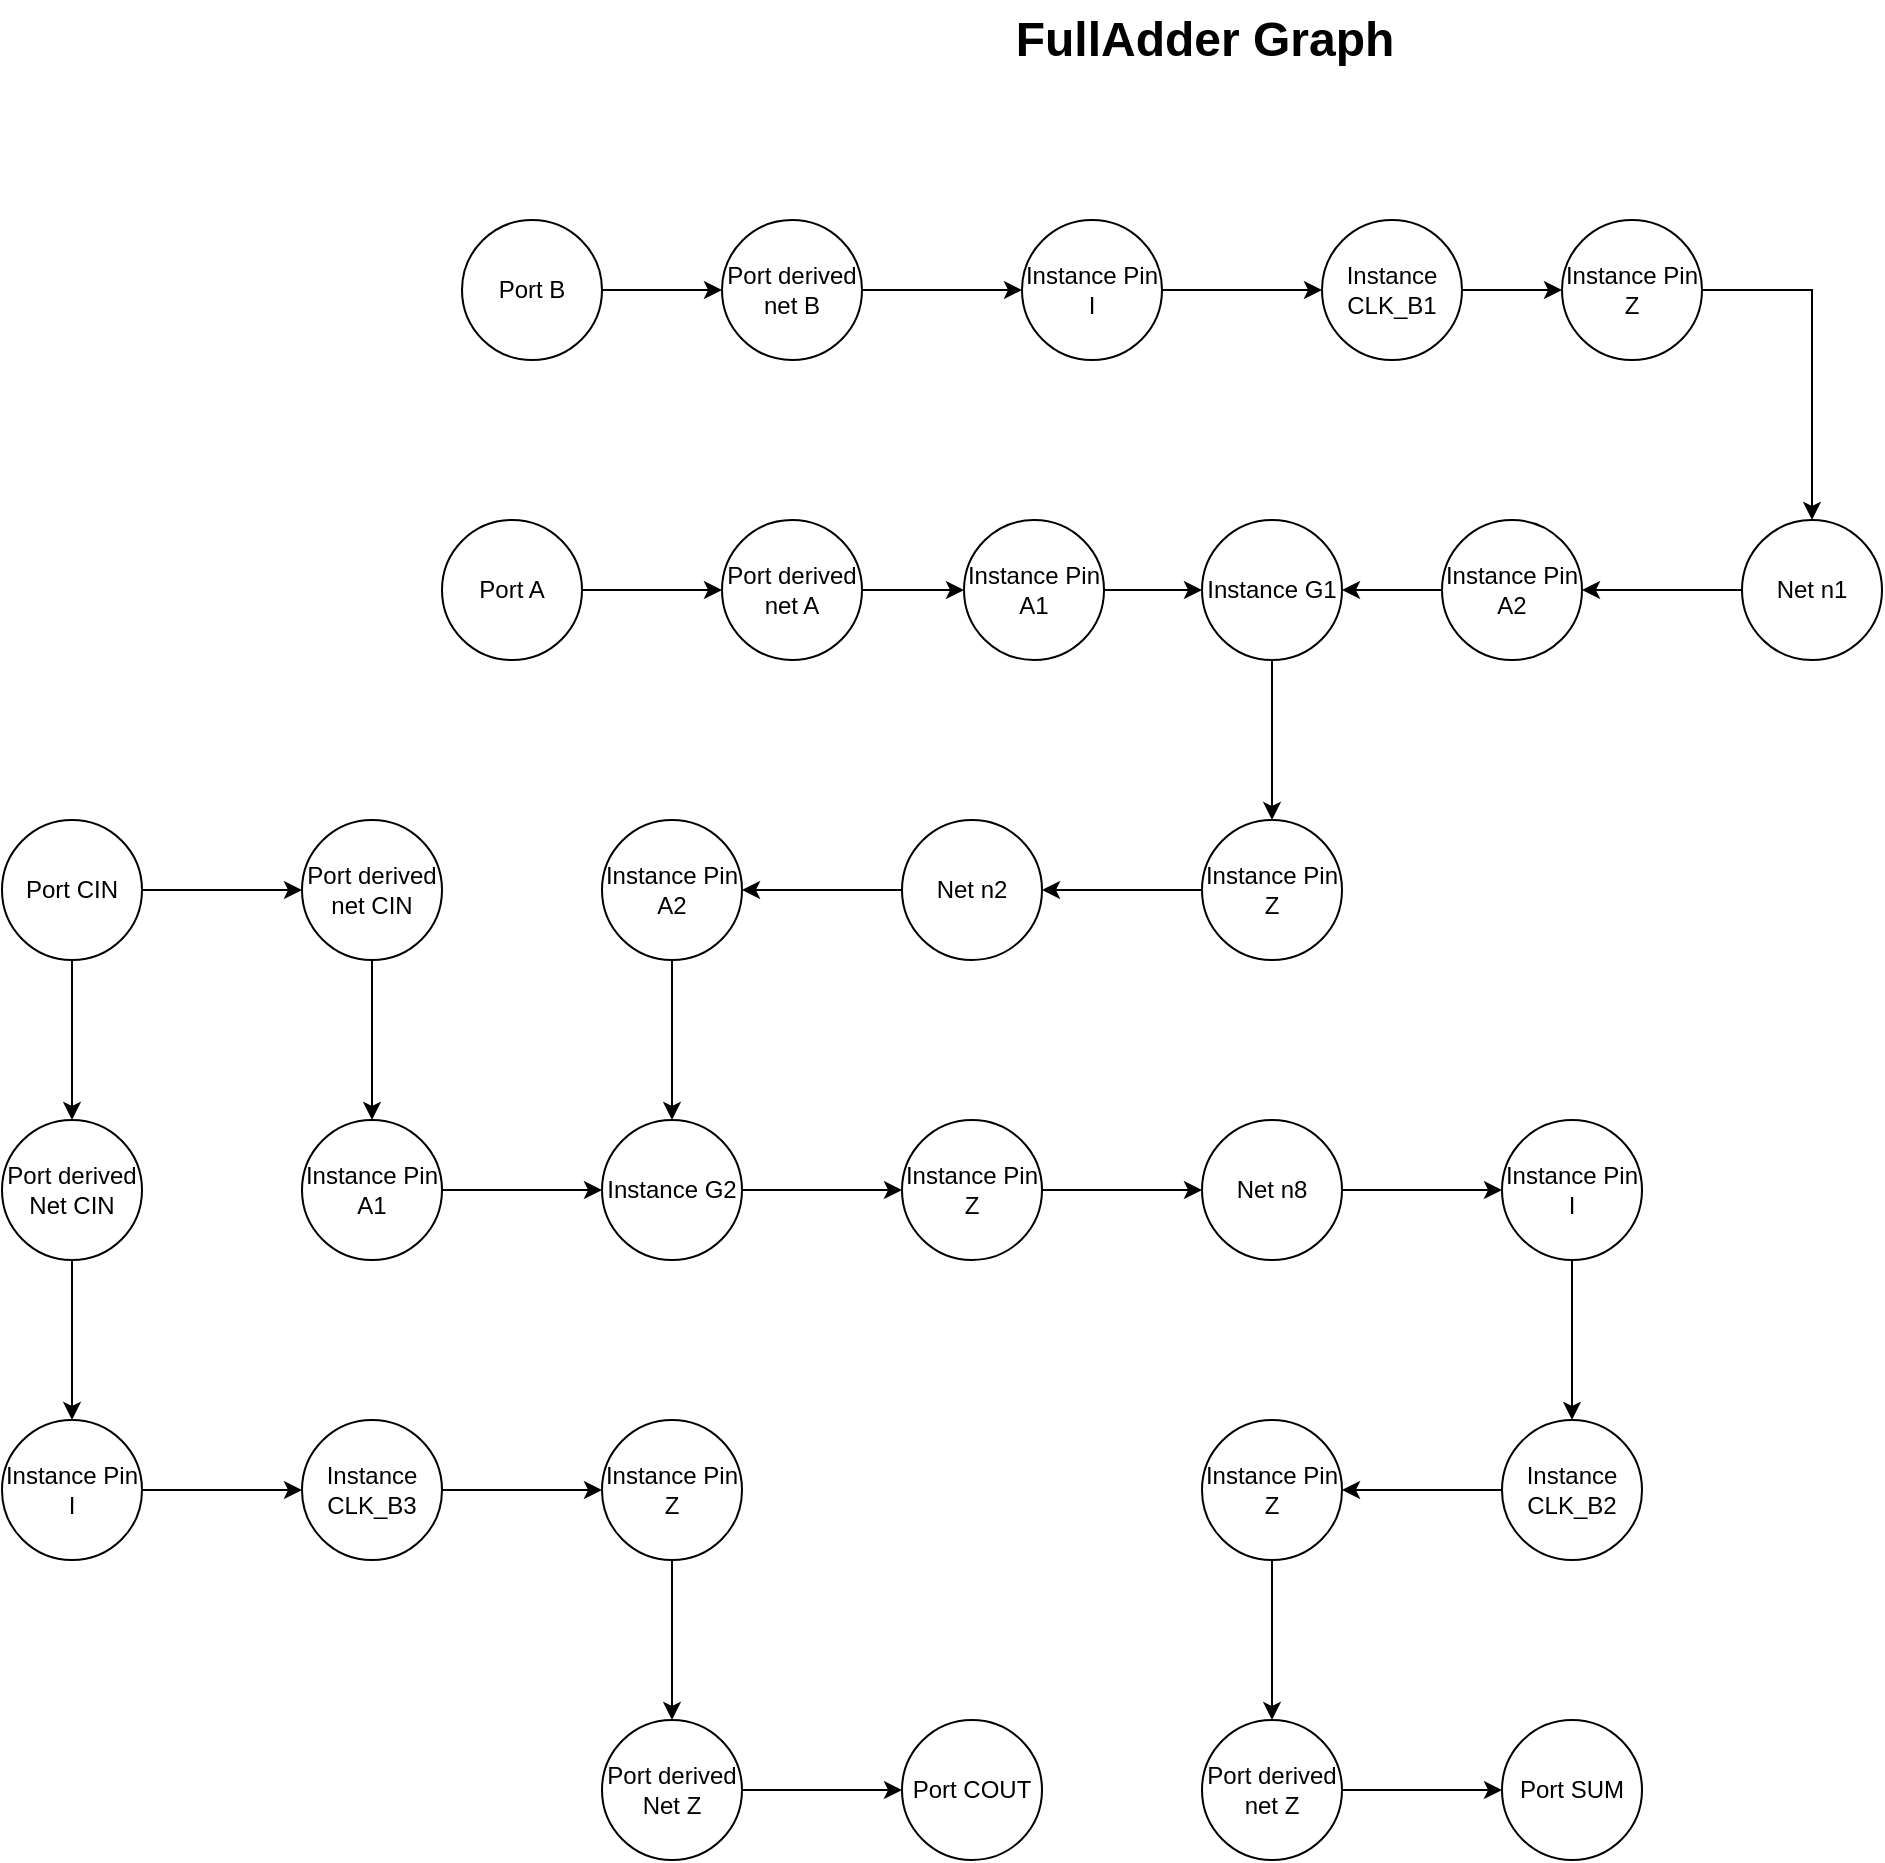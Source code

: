 <mxfile version="21.1.1" type="device" pages="2">
  <diagram name="FullAdder graph" id="j3QZTfdIPQ5t1C-EMa5B">
    <mxGraphModel dx="1723" dy="720" grid="1" gridSize="10" guides="1" tooltips="1" connect="1" arrows="1" fold="1" page="0" pageScale="1" pageWidth="850" pageHeight="1100" math="0" shadow="0">
      <root>
        <mxCell id="0" />
        <mxCell id="1" parent="0" />
        <mxCell id="zfGoBwkNv_Oa0oObjRGO-2" value="FullAdder Graph" style="text;strokeColor=none;fillColor=none;html=1;fontSize=24;fontStyle=1;verticalAlign=middle;align=center;" vertex="1" parent="1">
          <mxGeometry x="351" y="10" width="100" height="40" as="geometry" />
        </mxCell>
        <mxCell id="zfGoBwkNv_Oa0oObjRGO-5" value="" style="edgeStyle=orthogonalEdgeStyle;rounded=0;orthogonalLoop=1;jettySize=auto;html=1;" edge="1" parent="1" source="zfGoBwkNv_Oa0oObjRGO-3" target="zfGoBwkNv_Oa0oObjRGO-4">
          <mxGeometry relative="1" as="geometry" />
        </mxCell>
        <mxCell id="zfGoBwkNv_Oa0oObjRGO-3" value="Port B" style="ellipse;whiteSpace=wrap;html=1;aspect=fixed;" vertex="1" parent="1">
          <mxGeometry x="30" y="120" width="70" height="70" as="geometry" />
        </mxCell>
        <mxCell id="zfGoBwkNv_Oa0oObjRGO-7" value="" style="edgeStyle=orthogonalEdgeStyle;rounded=0;orthogonalLoop=1;jettySize=auto;html=1;" edge="1" parent="1" source="zfGoBwkNv_Oa0oObjRGO-4" target="zfGoBwkNv_Oa0oObjRGO-6">
          <mxGeometry relative="1" as="geometry" />
        </mxCell>
        <mxCell id="zfGoBwkNv_Oa0oObjRGO-4" value="Port derived net B" style="ellipse;whiteSpace=wrap;html=1;aspect=fixed;" vertex="1" parent="1">
          <mxGeometry x="160" y="120" width="70" height="70" as="geometry" />
        </mxCell>
        <mxCell id="zfGoBwkNv_Oa0oObjRGO-9" value="" style="edgeStyle=orthogonalEdgeStyle;rounded=0;orthogonalLoop=1;jettySize=auto;html=1;" edge="1" parent="1" source="zfGoBwkNv_Oa0oObjRGO-6" target="zfGoBwkNv_Oa0oObjRGO-8">
          <mxGeometry relative="1" as="geometry" />
        </mxCell>
        <mxCell id="zfGoBwkNv_Oa0oObjRGO-6" value="Instance Pin I" style="ellipse;whiteSpace=wrap;html=1;aspect=fixed;" vertex="1" parent="1">
          <mxGeometry x="310" y="120" width="70" height="70" as="geometry" />
        </mxCell>
        <mxCell id="zfGoBwkNv_Oa0oObjRGO-11" value="" style="edgeStyle=orthogonalEdgeStyle;rounded=0;orthogonalLoop=1;jettySize=auto;html=1;" edge="1" parent="1" source="zfGoBwkNv_Oa0oObjRGO-8" target="zfGoBwkNv_Oa0oObjRGO-10">
          <mxGeometry relative="1" as="geometry" />
        </mxCell>
        <mxCell id="zfGoBwkNv_Oa0oObjRGO-8" value="Instance CLK_B1" style="ellipse;whiteSpace=wrap;html=1;aspect=fixed;" vertex="1" parent="1">
          <mxGeometry x="460" y="120" width="70" height="70" as="geometry" />
        </mxCell>
        <mxCell id="zfGoBwkNv_Oa0oObjRGO-15" value="" style="edgeStyle=orthogonalEdgeStyle;rounded=0;orthogonalLoop=1;jettySize=auto;html=1;" edge="1" parent="1" source="zfGoBwkNv_Oa0oObjRGO-10" target="zfGoBwkNv_Oa0oObjRGO-14">
          <mxGeometry relative="1" as="geometry" />
        </mxCell>
        <mxCell id="zfGoBwkNv_Oa0oObjRGO-10" value="Instance Pin Z" style="ellipse;whiteSpace=wrap;html=1;aspect=fixed;" vertex="1" parent="1">
          <mxGeometry x="580" y="120" width="70" height="70" as="geometry" />
        </mxCell>
        <mxCell id="zfGoBwkNv_Oa0oObjRGO-17" value="" style="edgeStyle=orthogonalEdgeStyle;rounded=0;orthogonalLoop=1;jettySize=auto;html=1;" edge="1" parent="1" source="zfGoBwkNv_Oa0oObjRGO-14" target="zfGoBwkNv_Oa0oObjRGO-16">
          <mxGeometry relative="1" as="geometry" />
        </mxCell>
        <mxCell id="zfGoBwkNv_Oa0oObjRGO-14" value="Net n1" style="ellipse;whiteSpace=wrap;html=1;aspect=fixed;" vertex="1" parent="1">
          <mxGeometry x="670" y="270" width="70" height="70" as="geometry" />
        </mxCell>
        <mxCell id="zfGoBwkNv_Oa0oObjRGO-19" value="" style="edgeStyle=orthogonalEdgeStyle;rounded=0;orthogonalLoop=1;jettySize=auto;html=1;" edge="1" parent="1" source="zfGoBwkNv_Oa0oObjRGO-16" target="zfGoBwkNv_Oa0oObjRGO-18">
          <mxGeometry relative="1" as="geometry" />
        </mxCell>
        <mxCell id="zfGoBwkNv_Oa0oObjRGO-16" value="Instance Pin A2" style="ellipse;whiteSpace=wrap;html=1;aspect=fixed;" vertex="1" parent="1">
          <mxGeometry x="520" y="270" width="70" height="70" as="geometry" />
        </mxCell>
        <mxCell id="zfGoBwkNv_Oa0oObjRGO-32" value="" style="edgeStyle=orthogonalEdgeStyle;rounded=0;orthogonalLoop=1;jettySize=auto;html=1;" edge="1" parent="1" source="zfGoBwkNv_Oa0oObjRGO-18" target="zfGoBwkNv_Oa0oObjRGO-31">
          <mxGeometry relative="1" as="geometry" />
        </mxCell>
        <mxCell id="zfGoBwkNv_Oa0oObjRGO-18" value="Instance G1" style="ellipse;whiteSpace=wrap;html=1;aspect=fixed;" vertex="1" parent="1">
          <mxGeometry x="400" y="270" width="70" height="70" as="geometry" />
        </mxCell>
        <mxCell id="zfGoBwkNv_Oa0oObjRGO-23" value="" style="edgeStyle=orthogonalEdgeStyle;rounded=0;orthogonalLoop=1;jettySize=auto;html=1;" edge="1" parent="1" source="zfGoBwkNv_Oa0oObjRGO-20" target="zfGoBwkNv_Oa0oObjRGO-18">
          <mxGeometry relative="1" as="geometry" />
        </mxCell>
        <mxCell id="zfGoBwkNv_Oa0oObjRGO-20" value="Instance Pin A1" style="ellipse;whiteSpace=wrap;html=1;aspect=fixed;" vertex="1" parent="1">
          <mxGeometry x="281" y="270" width="70" height="70" as="geometry" />
        </mxCell>
        <mxCell id="zfGoBwkNv_Oa0oObjRGO-26" value="" style="edgeStyle=orthogonalEdgeStyle;rounded=0;orthogonalLoop=1;jettySize=auto;html=1;" edge="1" parent="1" source="zfGoBwkNv_Oa0oObjRGO-24" target="zfGoBwkNv_Oa0oObjRGO-20">
          <mxGeometry relative="1" as="geometry" />
        </mxCell>
        <mxCell id="zfGoBwkNv_Oa0oObjRGO-24" value="Port derived net A" style="ellipse;whiteSpace=wrap;html=1;aspect=fixed;" vertex="1" parent="1">
          <mxGeometry x="160" y="270" width="70" height="70" as="geometry" />
        </mxCell>
        <mxCell id="zfGoBwkNv_Oa0oObjRGO-29" value="" style="edgeStyle=orthogonalEdgeStyle;rounded=0;orthogonalLoop=1;jettySize=auto;html=1;" edge="1" parent="1" source="zfGoBwkNv_Oa0oObjRGO-27" target="zfGoBwkNv_Oa0oObjRGO-24">
          <mxGeometry relative="1" as="geometry" />
        </mxCell>
        <mxCell id="zfGoBwkNv_Oa0oObjRGO-27" value="Port A" style="ellipse;whiteSpace=wrap;html=1;aspect=fixed;" vertex="1" parent="1">
          <mxGeometry x="20" y="270" width="70" height="70" as="geometry" />
        </mxCell>
        <mxCell id="zfGoBwkNv_Oa0oObjRGO-34" value="" style="edgeStyle=orthogonalEdgeStyle;rounded=0;orthogonalLoop=1;jettySize=auto;html=1;" edge="1" parent="1" source="zfGoBwkNv_Oa0oObjRGO-31" target="zfGoBwkNv_Oa0oObjRGO-33">
          <mxGeometry relative="1" as="geometry" />
        </mxCell>
        <mxCell id="zfGoBwkNv_Oa0oObjRGO-31" value="Instance Pin Z" style="ellipse;whiteSpace=wrap;html=1;aspect=fixed;" vertex="1" parent="1">
          <mxGeometry x="400" y="420" width="70" height="70" as="geometry" />
        </mxCell>
        <mxCell id="zfGoBwkNv_Oa0oObjRGO-36" value="" style="edgeStyle=orthogonalEdgeStyle;rounded=0;orthogonalLoop=1;jettySize=auto;html=1;" edge="1" parent="1" source="zfGoBwkNv_Oa0oObjRGO-33" target="zfGoBwkNv_Oa0oObjRGO-35">
          <mxGeometry relative="1" as="geometry" />
        </mxCell>
        <mxCell id="zfGoBwkNv_Oa0oObjRGO-33" value="Net n2" style="ellipse;whiteSpace=wrap;html=1;aspect=fixed;" vertex="1" parent="1">
          <mxGeometry x="250" y="420" width="70" height="70" as="geometry" />
        </mxCell>
        <mxCell id="zfGoBwkNv_Oa0oObjRGO-38" value="" style="edgeStyle=orthogonalEdgeStyle;rounded=0;orthogonalLoop=1;jettySize=auto;html=1;" edge="1" parent="1" source="zfGoBwkNv_Oa0oObjRGO-35" target="zfGoBwkNv_Oa0oObjRGO-37">
          <mxGeometry relative="1" as="geometry" />
        </mxCell>
        <mxCell id="zfGoBwkNv_Oa0oObjRGO-35" value="Instance Pin A2" style="ellipse;whiteSpace=wrap;html=1;aspect=fixed;" vertex="1" parent="1">
          <mxGeometry x="100" y="420" width="70" height="70" as="geometry" />
        </mxCell>
        <mxCell id="zfGoBwkNv_Oa0oObjRGO-75" value="" style="edgeStyle=orthogonalEdgeStyle;rounded=0;orthogonalLoop=1;jettySize=auto;html=1;" edge="1" parent="1" source="zfGoBwkNv_Oa0oObjRGO-37" target="zfGoBwkNv_Oa0oObjRGO-39">
          <mxGeometry relative="1" as="geometry" />
        </mxCell>
        <mxCell id="zfGoBwkNv_Oa0oObjRGO-37" value="Instance G2" style="ellipse;whiteSpace=wrap;html=1;aspect=fixed;" vertex="1" parent="1">
          <mxGeometry x="100" y="570" width="70" height="70" as="geometry" />
        </mxCell>
        <mxCell id="zfGoBwkNv_Oa0oObjRGO-52" value="" style="edgeStyle=orthogonalEdgeStyle;rounded=0;orthogonalLoop=1;jettySize=auto;html=1;" edge="1" parent="1" source="zfGoBwkNv_Oa0oObjRGO-39" target="zfGoBwkNv_Oa0oObjRGO-51">
          <mxGeometry relative="1" as="geometry" />
        </mxCell>
        <mxCell id="zfGoBwkNv_Oa0oObjRGO-39" value="Instance Pin Z" style="ellipse;whiteSpace=wrap;html=1;aspect=fixed;" vertex="1" parent="1">
          <mxGeometry x="250" y="570" width="70" height="70" as="geometry" />
        </mxCell>
        <mxCell id="zfGoBwkNv_Oa0oObjRGO-43" value="" style="edgeStyle=orthogonalEdgeStyle;rounded=0;orthogonalLoop=1;jettySize=auto;html=1;" edge="1" parent="1" source="zfGoBwkNv_Oa0oObjRGO-41" target="zfGoBwkNv_Oa0oObjRGO-37">
          <mxGeometry relative="1" as="geometry" />
        </mxCell>
        <mxCell id="zfGoBwkNv_Oa0oObjRGO-41" value="Instance Pin A1" style="ellipse;whiteSpace=wrap;html=1;aspect=fixed;" vertex="1" parent="1">
          <mxGeometry x="-50" y="570" width="70" height="70" as="geometry" />
        </mxCell>
        <mxCell id="zfGoBwkNv_Oa0oObjRGO-47" value="" style="edgeStyle=orthogonalEdgeStyle;rounded=0;orthogonalLoop=1;jettySize=auto;html=1;" edge="1" parent="1" source="zfGoBwkNv_Oa0oObjRGO-45" target="zfGoBwkNv_Oa0oObjRGO-41">
          <mxGeometry relative="1" as="geometry" />
        </mxCell>
        <mxCell id="zfGoBwkNv_Oa0oObjRGO-45" value="Port derived net CIN" style="ellipse;whiteSpace=wrap;html=1;aspect=fixed;" vertex="1" parent="1">
          <mxGeometry x="-50" y="420" width="70" height="70" as="geometry" />
        </mxCell>
        <mxCell id="zfGoBwkNv_Oa0oObjRGO-50" value="" style="edgeStyle=orthogonalEdgeStyle;rounded=0;orthogonalLoop=1;jettySize=auto;html=1;" edge="1" parent="1" source="zfGoBwkNv_Oa0oObjRGO-48" target="zfGoBwkNv_Oa0oObjRGO-45">
          <mxGeometry relative="1" as="geometry" />
        </mxCell>
        <mxCell id="zfGoBwkNv_Oa0oObjRGO-64" value="" style="edgeStyle=orthogonalEdgeStyle;rounded=0;orthogonalLoop=1;jettySize=auto;html=1;" edge="1" parent="1" source="zfGoBwkNv_Oa0oObjRGO-48" target="zfGoBwkNv_Oa0oObjRGO-63">
          <mxGeometry relative="1" as="geometry" />
        </mxCell>
        <mxCell id="zfGoBwkNv_Oa0oObjRGO-48" value="Port CIN" style="ellipse;whiteSpace=wrap;html=1;aspect=fixed;" vertex="1" parent="1">
          <mxGeometry x="-200" y="420" width="70" height="70" as="geometry" />
        </mxCell>
        <mxCell id="zfGoBwkNv_Oa0oObjRGO-54" value="" style="edgeStyle=orthogonalEdgeStyle;rounded=0;orthogonalLoop=1;jettySize=auto;html=1;" edge="1" parent="1" source="zfGoBwkNv_Oa0oObjRGO-51" target="zfGoBwkNv_Oa0oObjRGO-53">
          <mxGeometry relative="1" as="geometry" />
        </mxCell>
        <mxCell id="zfGoBwkNv_Oa0oObjRGO-51" value="Net n8" style="ellipse;whiteSpace=wrap;html=1;aspect=fixed;" vertex="1" parent="1">
          <mxGeometry x="400" y="570" width="70" height="70" as="geometry" />
        </mxCell>
        <mxCell id="zfGoBwkNv_Oa0oObjRGO-56" value="" style="edgeStyle=orthogonalEdgeStyle;rounded=0;orthogonalLoop=1;jettySize=auto;html=1;" edge="1" parent="1" source="zfGoBwkNv_Oa0oObjRGO-53" target="zfGoBwkNv_Oa0oObjRGO-55">
          <mxGeometry relative="1" as="geometry" />
        </mxCell>
        <mxCell id="zfGoBwkNv_Oa0oObjRGO-53" value="Instance Pin I" style="ellipse;whiteSpace=wrap;html=1;aspect=fixed;" vertex="1" parent="1">
          <mxGeometry x="550" y="570" width="70" height="70" as="geometry" />
        </mxCell>
        <mxCell id="zfGoBwkNv_Oa0oObjRGO-58" value="" style="edgeStyle=orthogonalEdgeStyle;rounded=0;orthogonalLoop=1;jettySize=auto;html=1;" edge="1" parent="1" source="zfGoBwkNv_Oa0oObjRGO-55" target="zfGoBwkNv_Oa0oObjRGO-57">
          <mxGeometry relative="1" as="geometry" />
        </mxCell>
        <mxCell id="zfGoBwkNv_Oa0oObjRGO-55" value="Instance CLK_B2" style="ellipse;whiteSpace=wrap;html=1;aspect=fixed;" vertex="1" parent="1">
          <mxGeometry x="550" y="720" width="70" height="70" as="geometry" />
        </mxCell>
        <mxCell id="zfGoBwkNv_Oa0oObjRGO-60" value="" style="edgeStyle=orthogonalEdgeStyle;rounded=0;orthogonalLoop=1;jettySize=auto;html=1;" edge="1" parent="1" source="zfGoBwkNv_Oa0oObjRGO-57" target="zfGoBwkNv_Oa0oObjRGO-59">
          <mxGeometry relative="1" as="geometry" />
        </mxCell>
        <mxCell id="zfGoBwkNv_Oa0oObjRGO-57" value="Instance Pin&lt;br&gt;Z" style="ellipse;whiteSpace=wrap;html=1;aspect=fixed;" vertex="1" parent="1">
          <mxGeometry x="400" y="720" width="70" height="70" as="geometry" />
        </mxCell>
        <mxCell id="zfGoBwkNv_Oa0oObjRGO-62" value="" style="edgeStyle=orthogonalEdgeStyle;rounded=0;orthogonalLoop=1;jettySize=auto;html=1;" edge="1" parent="1" source="zfGoBwkNv_Oa0oObjRGO-59" target="zfGoBwkNv_Oa0oObjRGO-61">
          <mxGeometry relative="1" as="geometry" />
        </mxCell>
        <mxCell id="zfGoBwkNv_Oa0oObjRGO-59" value="Port derived net Z" style="ellipse;whiteSpace=wrap;html=1;aspect=fixed;" vertex="1" parent="1">
          <mxGeometry x="400" y="870" width="70" height="70" as="geometry" />
        </mxCell>
        <mxCell id="zfGoBwkNv_Oa0oObjRGO-61" value="Port SUM" style="ellipse;whiteSpace=wrap;html=1;aspect=fixed;" vertex="1" parent="1">
          <mxGeometry x="550" y="870" width="70" height="70" as="geometry" />
        </mxCell>
        <mxCell id="zfGoBwkNv_Oa0oObjRGO-66" value="" style="edgeStyle=orthogonalEdgeStyle;rounded=0;orthogonalLoop=1;jettySize=auto;html=1;" edge="1" parent="1" source="zfGoBwkNv_Oa0oObjRGO-63" target="zfGoBwkNv_Oa0oObjRGO-65">
          <mxGeometry relative="1" as="geometry" />
        </mxCell>
        <mxCell id="zfGoBwkNv_Oa0oObjRGO-63" value="Port derived Net CIN" style="ellipse;whiteSpace=wrap;html=1;aspect=fixed;" vertex="1" parent="1">
          <mxGeometry x="-200" y="570" width="70" height="70" as="geometry" />
        </mxCell>
        <mxCell id="zfGoBwkNv_Oa0oObjRGO-68" value="" style="edgeStyle=orthogonalEdgeStyle;rounded=0;orthogonalLoop=1;jettySize=auto;html=1;" edge="1" parent="1" source="zfGoBwkNv_Oa0oObjRGO-65" target="zfGoBwkNv_Oa0oObjRGO-67">
          <mxGeometry relative="1" as="geometry" />
        </mxCell>
        <mxCell id="zfGoBwkNv_Oa0oObjRGO-65" value="Instance Pin I" style="ellipse;whiteSpace=wrap;html=1;aspect=fixed;" vertex="1" parent="1">
          <mxGeometry x="-200" y="720" width="70" height="70" as="geometry" />
        </mxCell>
        <mxCell id="zfGoBwkNv_Oa0oObjRGO-70" value="" style="edgeStyle=orthogonalEdgeStyle;rounded=0;orthogonalLoop=1;jettySize=auto;html=1;" edge="1" parent="1" source="zfGoBwkNv_Oa0oObjRGO-67" target="zfGoBwkNv_Oa0oObjRGO-69">
          <mxGeometry relative="1" as="geometry" />
        </mxCell>
        <mxCell id="zfGoBwkNv_Oa0oObjRGO-67" value="Instance CLK_B3" style="ellipse;whiteSpace=wrap;html=1;aspect=fixed;" vertex="1" parent="1">
          <mxGeometry x="-50" y="720" width="70" height="70" as="geometry" />
        </mxCell>
        <mxCell id="zfGoBwkNv_Oa0oObjRGO-72" value="" style="edgeStyle=orthogonalEdgeStyle;rounded=0;orthogonalLoop=1;jettySize=auto;html=1;" edge="1" parent="1" source="zfGoBwkNv_Oa0oObjRGO-69" target="zfGoBwkNv_Oa0oObjRGO-71">
          <mxGeometry relative="1" as="geometry" />
        </mxCell>
        <mxCell id="zfGoBwkNv_Oa0oObjRGO-69" value="Instance Pin Z" style="ellipse;whiteSpace=wrap;html=1;aspect=fixed;" vertex="1" parent="1">
          <mxGeometry x="100" y="720" width="70" height="70" as="geometry" />
        </mxCell>
        <mxCell id="zfGoBwkNv_Oa0oObjRGO-74" value="" style="edgeStyle=orthogonalEdgeStyle;rounded=0;orthogonalLoop=1;jettySize=auto;html=1;" edge="1" parent="1" source="zfGoBwkNv_Oa0oObjRGO-71" target="zfGoBwkNv_Oa0oObjRGO-73">
          <mxGeometry relative="1" as="geometry" />
        </mxCell>
        <mxCell id="zfGoBwkNv_Oa0oObjRGO-71" value="Port derived Net Z" style="ellipse;whiteSpace=wrap;html=1;aspect=fixed;" vertex="1" parent="1">
          <mxGeometry x="100" y="870" width="70" height="70" as="geometry" />
        </mxCell>
        <mxCell id="zfGoBwkNv_Oa0oObjRGO-73" value="Port COUT" style="ellipse;whiteSpace=wrap;html=1;aspect=fixed;" vertex="1" parent="1">
          <mxGeometry x="250" y="870" width="70" height="70" as="geometry" />
        </mxCell>
      </root>
    </mxGraphModel>
  </diagram>
  <diagram id="m5zaFltQvjvD2_ZrVz8c" name="FourBit Adder graph">
    <mxGraphModel dx="794" dy="432" grid="1" gridSize="10" guides="1" tooltips="1" connect="1" arrows="1" fold="1" page="0" pageScale="1" pageWidth="850" pageHeight="1100" math="0" shadow="0">
      <root>
        <mxCell id="0" />
        <mxCell id="1" parent="0" />
        <mxCell id="y5RjK0eUuqib5HlGzGii-1" value="" style="ellipse;whiteSpace=wrap;html=1;aspect=fixed;" vertex="1" parent="1">
          <mxGeometry x="40" y="160" width="80" height="80" as="geometry" />
        </mxCell>
        <mxCell id="y5RjK0eUuqib5HlGzGii-2" value="Fourbit Adder Graph" style="text;strokeColor=none;fillColor=none;html=1;fontSize=24;fontStyle=1;verticalAlign=middle;align=center;" vertex="1" parent="1">
          <mxGeometry x="130" width="100" height="40" as="geometry" />
        </mxCell>
      </root>
    </mxGraphModel>
  </diagram>
</mxfile>
